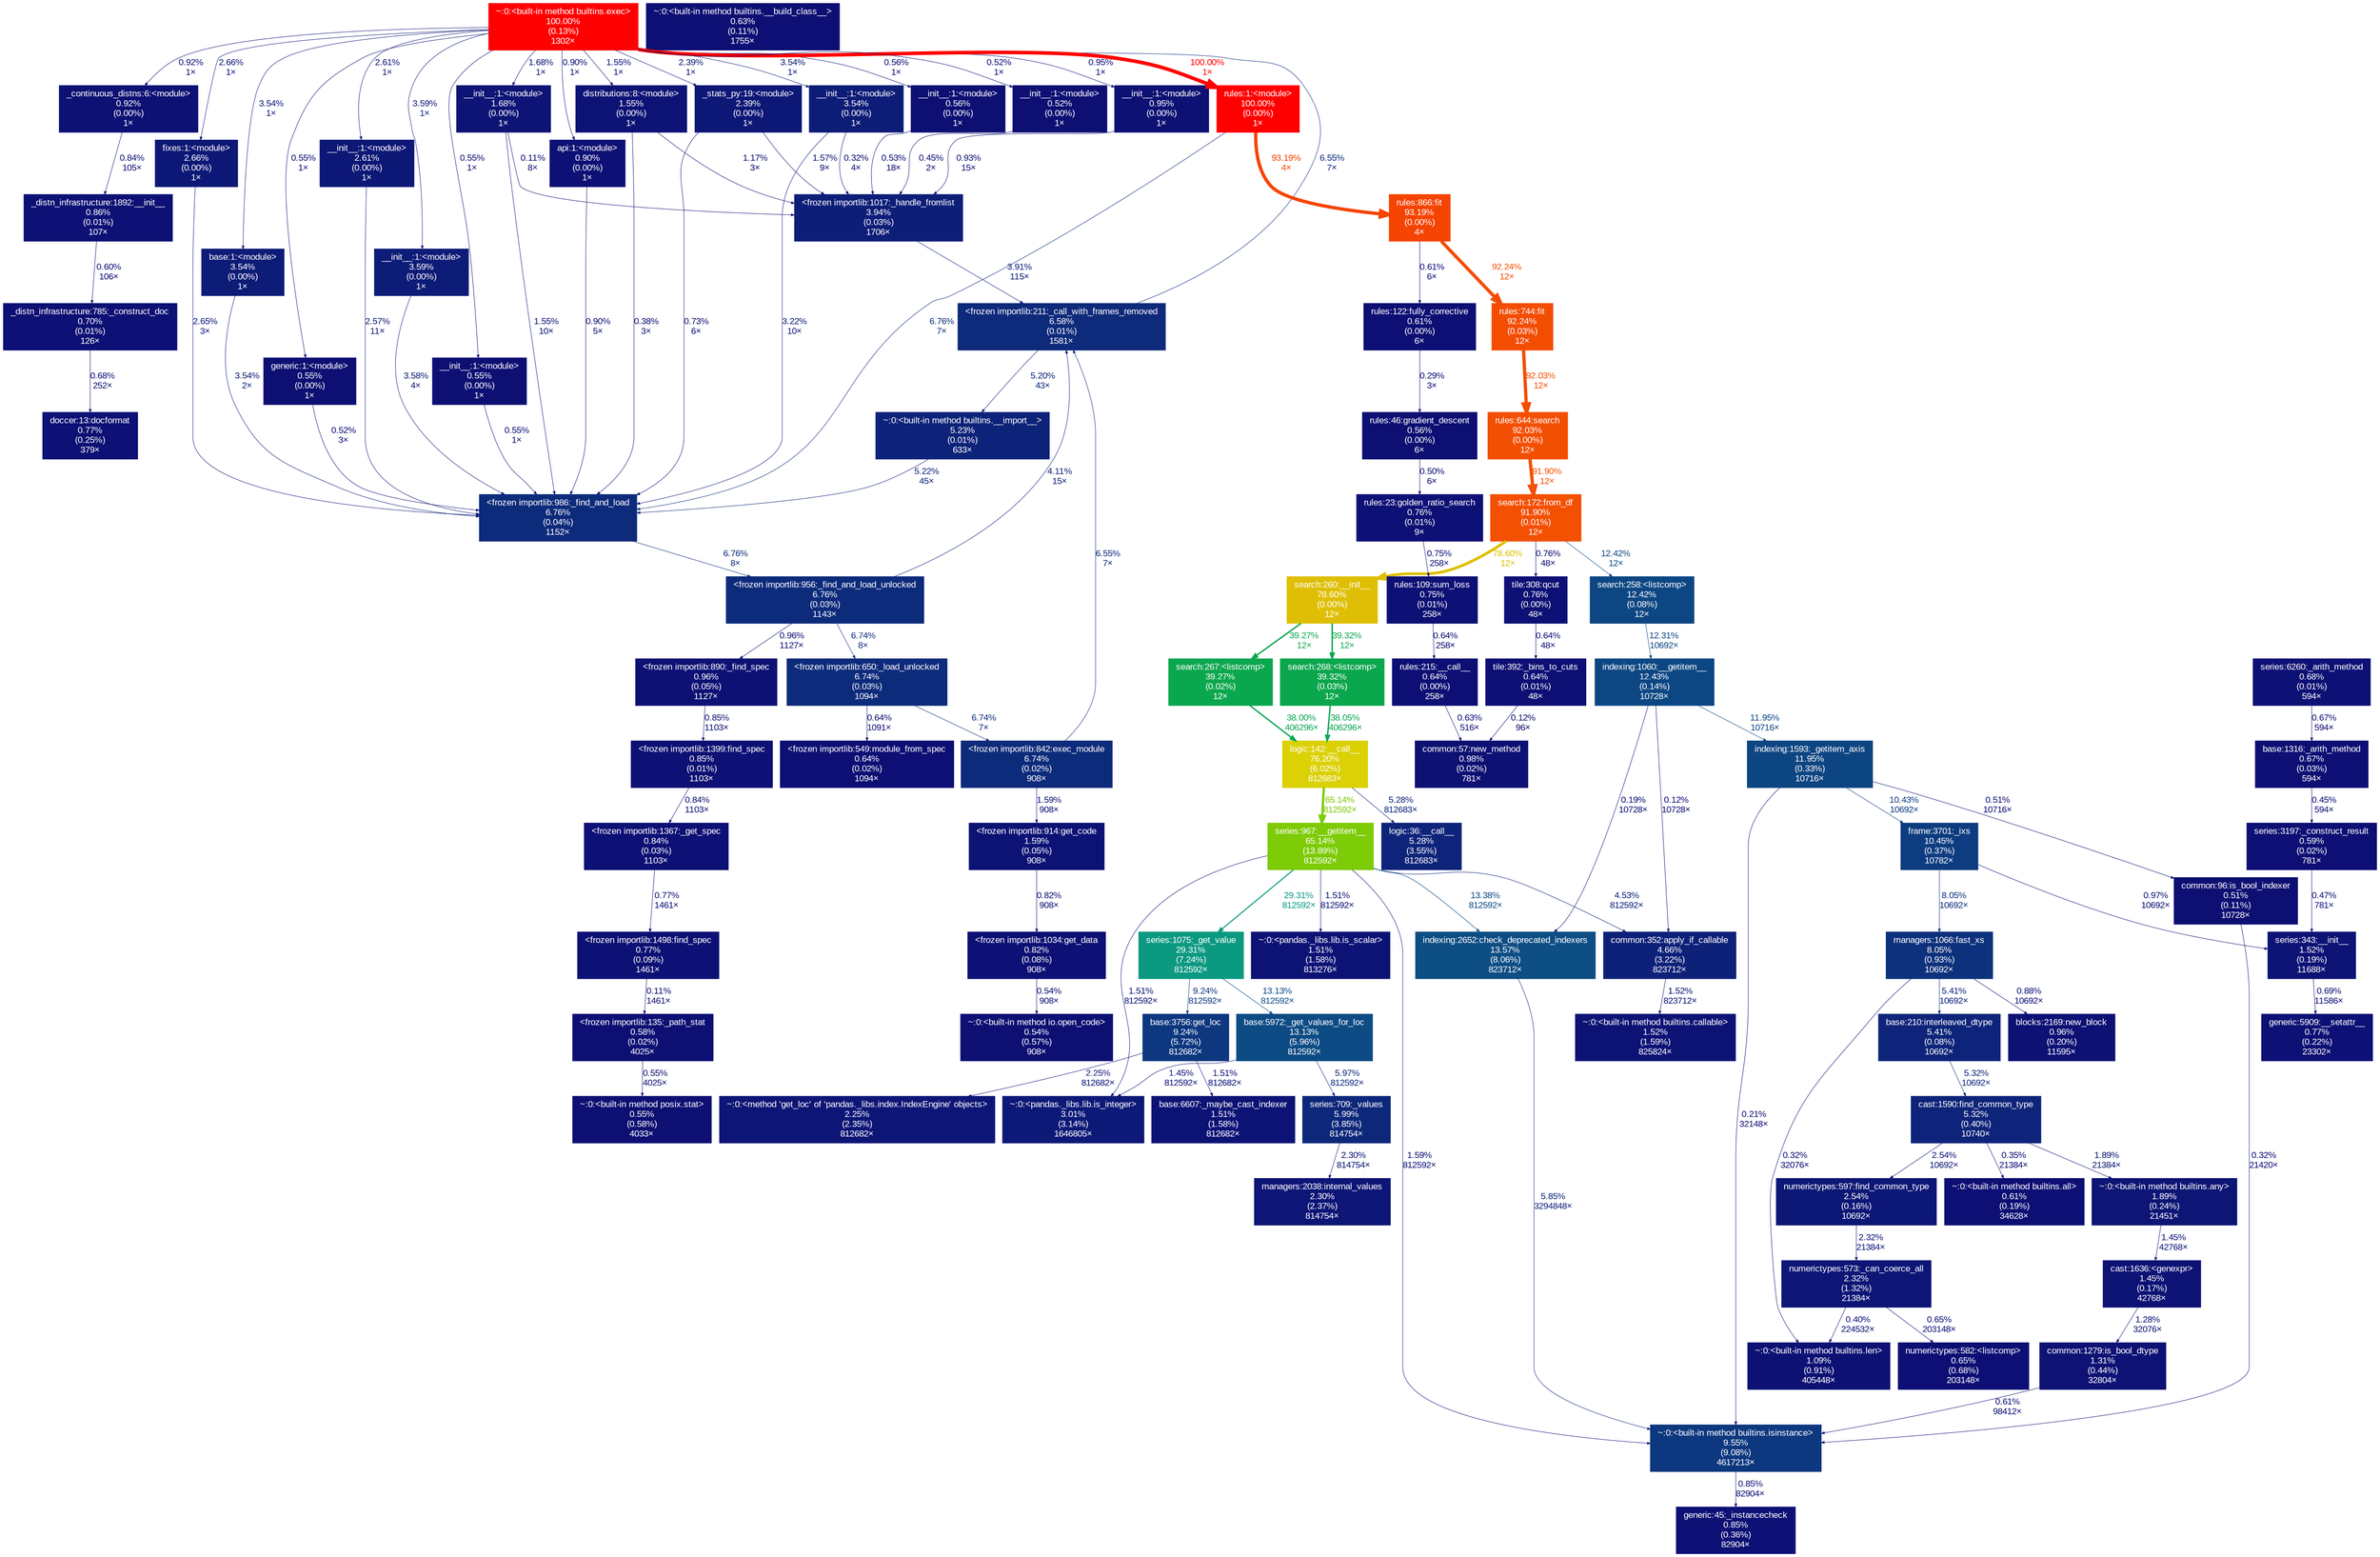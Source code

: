digraph {
	graph [fontname=Arial, nodesep=0.125, ranksep=0.25];
	node [fontcolor=white, fontname=Arial, height=0, shape=box, style=filled, width=0];
	edge [fontname=Arial];
	70 [color="#0d1074", fontcolor="#ffffff", fontsize="10.00", label="_distn_infrastructure:785:_construct_doc\n0.70%\n(0.01%)\n126×", tooltip="/mnt/c/Users/locke/Data/BE/realkd.py/realkd-env/lib/python3.8/site-packages/scipy/stats/_distn_infrastructure.py"];
	70 -> 134 [arrowsize="0.35", color="#0d1074", fontcolor="#0d1074", fontsize="10.00", label="0.68%\n252×", labeldistance="0.50", penwidth="0.50"];
	115 [color="#0d1174", fontcolor="#ffffff", fontsize="10.00", label="__init__:1:<module>\n0.95%\n(0.00%)\n1×", tooltip="/mnt/c/Users/locke/Data/BE/realkd.py/realkd-env/lib/python3.8/site-packages/numpy/__init__.py"];
	115 -> 358 [arrowsize="0.35", color="#0d1174", fontcolor="#0d1174", fontsize="10.00", label="0.93%\n15×", labeldistance="0.50", penwidth="0.50"];
	134 [color="#0d1074", fontcolor="#ffffff", fontsize="10.00", label="doccer:13:docformat\n0.77%\n(0.25%)\n379×", tooltip="/mnt/c/Users/locke/Data/BE/realkd.py/realkd-env/lib/python3.8/site-packages/scipy/_lib/doccer.py"];
	221 [color="#0d1074", fontcolor="#ffffff", fontsize="10.00", label="<frozen importlib:1498:find_spec\n0.77%\n(0.09%)\n1461×", tooltip="<frozen importlib._bootstrap_external>"];
	221 -> 1493 [arrowsize="0.35", color="#0d0d73", fontcolor="#0d0d73", fontsize="10.00", label="0.11%\n1461×", labeldistance="0.50", penwidth="0.50"];
	223 [color="#0d2b7b", fontcolor="#ffffff", fontsize="10.00", label="<frozen importlib:956:_find_and_load_unlocked\n6.76%\n(0.03%)\n1143×", tooltip="<frozen importlib._bootstrap>"];
	223 -> 540 [arrowsize="0.35", color="#0d2b7b", fontcolor="#0d2b7b", fontsize="10.00", label="6.74%\n8×", labeldistance="0.50", penwidth="0.50"];
	223 -> 992 [arrowsize="0.35", color="#0d1e78", fontcolor="#0d1e78", fontsize="10.00", label="4.11%\n15×", labeldistance="0.50", penwidth="0.50"];
	223 -> 4336 [arrowsize="0.35", color="#0d1174", fontcolor="#0d1174", fontsize="10.00", label="0.96%\n1127×", labeldistance="0.50", penwidth="0.50"];
	358 [color="#0d1e78", fontcolor="#ffffff", fontsize="10.00", label="<frozen importlib:1017:_handle_fromlist\n3.94%\n(0.03%)\n1706×", tooltip="<frozen importlib._bootstrap>"];
	358 -> 992 [arrowsize="0.35", color="#0d1d78", fontcolor="#0d1d78", fontsize="10.00", label="3.91%\n115×", labeldistance="0.50", penwidth="0.50"];
	434 [color="#f54402", fontcolor="#ffffff", fontsize="10.00", label="rules:866:fit\n93.19%\n(0.00%)\n4×", tooltip="/mnt/c/Users/locke/Data/BE/realkd.py/realkd/rules.py"];
	434 -> 1432 [arrowsize="0.35", color="#0d0f74", fontcolor="#0d0f74", fontsize="10.00", label="0.61%\n6×", labeldistance="0.50", penwidth="0.50"];
	434 -> 4848 [arrowsize="0.96", color="#f34d02", fontcolor="#f34d02", fontsize="10.00", label="92.24%\n12×", labeldistance="3.69", penwidth="3.69"];
	435 [color="#0d0f73", fontcolor="#ffffff", fontsize="10.00", label="__init__:1:<module>\n0.56%\n(0.00%)\n1×", tooltip="/mnt/c/Users/locke/Data/BE/realkd.py/realkd-env/lib/python3.8/site-packages/numpy/core/__init__.py"];
	435 -> 358 [arrowsize="0.35", color="#0d0f73", fontcolor="#0d0f73", fontsize="10.00", label="0.53%\n18×", labeldistance="0.50", penwidth="0.50"];
	493 [color="#0d1074", fontcolor="#ffffff", fontsize="10.00", label="_distn_infrastructure:1892:__init__\n0.86%\n(0.01%)\n107×", tooltip="/mnt/c/Users/locke/Data/BE/realkd.py/realkd-env/lib/python3.8/site-packages/scipy/stats/_distn_infrastructure.py"];
	493 -> 70 [arrowsize="0.35", color="#0d0f74", fontcolor="#0d0f74", fontsize="10.00", label="0.60%\n106×", labeldistance="0.50", penwidth="0.50"];
	522 [color="#0d1475", fontcolor="#ffffff", fontsize="10.00", label="__init__:1:<module>\n1.68%\n(0.00%)\n1×", tooltip="/mnt/c/Users/locke/Data/BE/realkd.py/realkd-env/lib/python3.8/site-packages/pandas/__init__.py"];
	522 -> 358 [arrowsize="0.35", color="#0d0d73", fontcolor="#0d0d73", fontsize="10.00", label="0.11%\n8×", labeldistance="0.50", penwidth="0.50"];
	522 -> 531 [arrowsize="0.35", color="#0d1375", fontcolor="#0d1375", fontsize="10.00", label="1.55%\n10×", labeldistance="0.50", penwidth="0.50"];
	531 [color="#0d2b7b", fontcolor="#ffffff", fontsize="10.00", label="<frozen importlib:986:_find_and_load\n6.76%\n(0.04%)\n1152×", tooltip="<frozen importlib._bootstrap>"];
	531 -> 223 [arrowsize="0.35", color="#0d2b7b", fontcolor="#0d2b7b", fontsize="10.00", label="6.76%\n8×", labeldistance="0.50", penwidth="0.50"];
	540 [color="#0d2b7b", fontcolor="#ffffff", fontsize="10.00", label="<frozen importlib:650:_load_unlocked\n6.74%\n(0.03%)\n1094×", tooltip="<frozen importlib._bootstrap>"];
	540 -> 1139 [arrowsize="0.35", color="#0d0f74", fontcolor="#0d0f74", fontsize="10.00", label="0.64%\n1091×", labeldistance="0.50", penwidth="0.50"];
	540 -> 4966 [arrowsize="0.35", color="#0d2b7b", fontcolor="#0d2b7b", fontsize="10.00", label="6.74%\n7×", labeldistance="0.50", penwidth="0.50"];
	548 [color="#0d247a", fontcolor="#ffffff", fontsize="10.00", label="cast:1590:find_common_type\n5.32%\n(0.40%)\n10740×", tooltip="/mnt/c/Users/locke/Data/BE/realkd.py/realkd-env/lib/python3.8/site-packages/pandas/core/dtypes/cast.py"];
	548 -> 996 [arrowsize="0.35", color="#0d0e73", fontcolor="#0d0e73", fontsize="10.00", label="0.35%\n21384×", labeldistance="0.50", penwidth="0.50"];
	548 -> 1004 [arrowsize="0.35", color="#0d1575", fontcolor="#0d1575", fontsize="10.00", label="1.89%\n21384×", labeldistance="0.50", penwidth="0.50"];
	548 -> 2992 [arrowsize="0.35", color="#0d1776", fontcolor="#0d1776", fontsize="10.00", label="2.54%\n10692×", labeldistance="0.50", penwidth="0.50"];
	552 [color="#0d1174", fontcolor="#ffffff", fontsize="10.00", label="_continuous_distns:6:<module>\n0.92%\n(0.00%)\n1×", tooltip="/mnt/c/Users/locke/Data/BE/realkd.py/realkd-env/lib/python3.8/site-packages/scipy/stats/_continuous_distns.py"];
	552 -> 493 [arrowsize="0.35", color="#0d1074", fontcolor="#0d1074", fontsize="10.00", label="0.84%\n105×", labeldistance="0.50", penwidth="0.50"];
	614 [color="#0d0f74", fontcolor="#ffffff", fontsize="10.00", label="~:0:<built-in method builtins.__build_class__>\n0.63%\n(0.11%)\n1755×", tooltip="~"];
	721 [color="#0d1776", fontcolor="#ffffff", fontsize="10.00", label="_stats_py:19:<module>\n2.39%\n(0.00%)\n1×", tooltip="/mnt/c/Users/locke/Data/BE/realkd.py/realkd-env/lib/python3.8/site-packages/scipy/stats/_stats_py.py"];
	721 -> 358 [arrowsize="0.35", color="#0d1375", fontcolor="#0d1375", fontsize="10.00", label="1.57%\n9×", labeldistance="0.50", penwidth="0.50"];
	721 -> 531 [arrowsize="0.35", color="#0d1074", fontcolor="#0d1074", fontsize="10.00", label="0.73%\n6×", labeldistance="0.50", penwidth="0.50"];
	728 [color="#0d1876", fontcolor="#ffffff", fontsize="10.00", label="fixes:1:<module>\n2.66%\n(0.00%)\n1×", tooltip="/mnt/c/Users/locke/Data/BE/realkd.py/realkd-env/lib/python3.8/site-packages/sklearn/utils/fixes.py"];
	728 -> 531 [arrowsize="0.35", color="#0d1876", fontcolor="#0d1876", fontsize="10.00", label="2.65%\n3×", labeldistance="0.50", penwidth="0.50"];
	797 [color="#0d1c77", fontcolor="#ffffff", fontsize="10.00", label="base:1:<module>\n3.54%\n(0.00%)\n1×", tooltip="/mnt/c/Users/locke/Data/BE/realkd.py/realkd-env/lib/python3.8/site-packages/sklearn/base.py"];
	797 -> 531 [arrowsize="0.35", color="#0d1c77", fontcolor="#0d1c77", fontsize="10.00", label="3.54%\n2×", labeldistance="0.50", penwidth="0.50"];
	882 [color="#0d0f73", fontcolor="#ffffff", fontsize="10.00", label="generic:1:<module>\n0.55%\n(0.00%)\n1×", tooltip="/mnt/c/Users/locke/Data/BE/realkd.py/realkd-env/lib/python3.8/site-packages/pandas/core/groupby/generic.py"];
	882 -> 531 [arrowsize="0.35", color="#0d0f73", fontcolor="#0d0f73", fontsize="10.00", label="0.52%\n3×", labeldistance="0.50", penwidth="0.50"];
	986 [color="#ff0000", fontcolor="#ffffff", fontsize="10.00", label="rules:1:<module>\n100.00%\n(0.00%)\n1×", tooltip="/mnt/c/Users/locke/Data/BE/realkd.py/realkd/rules.py"];
	986 -> 434 [arrowsize="0.97", color="#f54402", fontcolor="#f54402", fontsize="10.00", label="93.19%\n4×", labeldistance="3.73", penwidth="3.73"];
	986 -> 531 [arrowsize="0.35", color="#0d2b7b", fontcolor="#0d2b7b", fontsize="10.00", label="6.76%\n7×", labeldistance="0.50", penwidth="0.50"];
	989 [color="#0d2379", fontcolor="#ffffff", fontsize="10.00", label="~:0:<built-in method builtins.__import__>\n5.23%\n(0.01%)\n633×", tooltip="~"];
	989 -> 531 [arrowsize="0.35", color="#0d2379", fontcolor="#0d2379", fontsize="10.00", label="5.22%\n45×", labeldistance="0.50", penwidth="0.50"];
	992 [color="#0d2a7b", fontcolor="#ffffff", fontsize="10.00", label="<frozen importlib:211:_call_with_frames_removed\n6.58%\n(0.01%)\n1581×", tooltip="<frozen importlib._bootstrap>"];
	992 -> 989 [arrowsize="0.35", color="#0d2379", fontcolor="#0d2379", fontsize="10.00", label="5.20%\n43×", labeldistance="0.50", penwidth="0.50"];
	992 -> 1043 [arrowsize="0.35", color="#0d2a7b", fontcolor="#0d2a7b", fontsize="10.00", label="6.55%\n7×", labeldistance="0.50", penwidth="0.50"];
	996 [color="#0d0f74", fontcolor="#ffffff", fontsize="10.00", label="~:0:<built-in method builtins.all>\n0.61%\n(0.19%)\n34628×", tooltip="~"];
	1004 [color="#0d1575", fontcolor="#ffffff", fontsize="10.00", label="~:0:<built-in method builtins.any>\n1.89%\n(0.24%)\n21451×", tooltip="~"];
	1004 -> 4112 [arrowsize="0.35", color="#0d1375", fontcolor="#0d1375", fontsize="10.00", label="1.45%\n42768×", labeldistance="0.50", penwidth="0.50"];
	1005 [color="#0d1375", fontcolor="#ffffff", fontsize="10.00", label="~:0:<built-in method builtins.callable>\n1.52%\n(1.59%)\n825824×", tooltip="~"];
	1010 [color="#0d2179", fontcolor="#ffffff", fontsize="10.00", label="common:352:apply_if_callable\n4.66%\n(3.22%)\n823712×", tooltip="/mnt/c/Users/locke/Data/BE/realkd.py/realkd-env/lib/python3.8/site-packages/pandas/core/common.py"];
	1010 -> 1005 [arrowsize="0.35", color="#0d1375", fontcolor="#0d1375", fontsize="10.00", label="1.52%\n823712×", labeldistance="0.50", penwidth="0.50"];
	1035 [color="#0d1876", fontcolor="#ffffff", fontsize="10.00", label="__init__:1:<module>\n2.61%\n(0.00%)\n1×", tooltip="/mnt/c/Users/locke/Data/BE/realkd.py/realkd-env/lib/python3.8/site-packages/scipy/stats/__init__.py"];
	1035 -> 531 [arrowsize="0.35", color="#0d1876", fontcolor="#0d1876", fontsize="10.00", label="2.57%\n11×", labeldistance="0.50", penwidth="0.50"];
	1040 [color="#0d0f73", fontcolor="#ffffff", fontsize="10.00", label="__init__:1:<module>\n0.52%\n(0.00%)\n1×", tooltip="/mnt/c/Users/locke/Data/BE/realkd.py/realkd-env/lib/python3.8/site-packages/scipy/sparse/__init__.py"];
	1040 -> 358 [arrowsize="0.35", color="#0d0f73", fontcolor="#0d0f73", fontsize="10.00", label="0.45%\n2×", labeldistance="0.50", penwidth="0.50"];
	1043 [color="#ff0000", fontcolor="#ffffff", fontsize="10.00", label="~:0:<built-in method builtins.exec>\n100.00%\n(0.13%)\n1302×", tooltip="~"];
	1043 -> 115 [arrowsize="0.35", color="#0d1174", fontcolor="#0d1174", fontsize="10.00", label="0.95%\n1×", labeldistance="0.50", penwidth="0.50"];
	1043 -> 435 [arrowsize="0.35", color="#0d0f73", fontcolor="#0d0f73", fontsize="10.00", label="0.56%\n1×", labeldistance="0.50", penwidth="0.50"];
	1043 -> 522 [arrowsize="0.35", color="#0d1475", fontcolor="#0d1475", fontsize="10.00", label="1.68%\n1×", labeldistance="0.50", penwidth="0.50"];
	1043 -> 552 [arrowsize="0.35", color="#0d1174", fontcolor="#0d1174", fontsize="10.00", label="0.92%\n1×", labeldistance="0.50", penwidth="0.50"];
	1043 -> 721 [arrowsize="0.35", color="#0d1776", fontcolor="#0d1776", fontsize="10.00", label="2.39%\n1×", labeldistance="0.50", penwidth="0.50"];
	1043 -> 728 [arrowsize="0.35", color="#0d1876", fontcolor="#0d1876", fontsize="10.00", label="2.66%\n1×", labeldistance="0.50", penwidth="0.50"];
	1043 -> 797 [arrowsize="0.35", color="#0d1c77", fontcolor="#0d1c77", fontsize="10.00", label="3.54%\n1×", labeldistance="0.50", penwidth="0.50"];
	1043 -> 882 [arrowsize="0.35", color="#0d0f73", fontcolor="#0d0f73", fontsize="10.00", label="0.55%\n1×", labeldistance="0.50", penwidth="0.50"];
	1043 -> 986 [arrowsize="1.00", color="#ff0000", fontcolor="#ff0000", fontsize="10.00", label="100.00%\n1×", labeldistance="4.00", penwidth="4.00"];
	1043 -> 1035 [arrowsize="0.35", color="#0d1876", fontcolor="#0d1876", fontsize="10.00", label="2.61%\n1×", labeldistance="0.50", penwidth="0.50"];
	1043 -> 1040 [arrowsize="0.35", color="#0d0f73", fontcolor="#0d0f73", fontsize="10.00", label="0.52%\n1×", labeldistance="0.50", penwidth="0.50"];
	1043 -> 1541 [arrowsize="0.35", color="#0d1c77", fontcolor="#0d1c77", fontsize="10.00", label="3.54%\n1×", labeldistance="0.50", penwidth="0.50"];
	1043 -> 2270 [arrowsize="0.35", color="#0d1375", fontcolor="#0d1375", fontsize="10.00", label="1.55%\n1×", labeldistance="0.50", penwidth="0.50"];
	1043 -> 3242 [arrowsize="0.35", color="#0d1c77", fontcolor="#0d1c77", fontsize="10.00", label="3.59%\n1×", labeldistance="0.50", penwidth="0.50"];
	1043 -> 3896 [arrowsize="0.35", color="#0d0f73", fontcolor="#0d0f73", fontsize="10.00", label="0.55%\n1×", labeldistance="0.50", penwidth="0.50"];
	1043 -> 4137 [arrowsize="0.35", color="#0d1074", fontcolor="#0d1074", fontsize="10.00", label="0.90%\n1×", labeldistance="0.50", penwidth="0.50"];
	1137 [color="#0d1074", fontcolor="#ffffff", fontsize="10.00", label="<frozen importlib:1367:_get_spec\n0.84%\n(0.03%)\n1103×", tooltip="<frozen importlib._bootstrap_external>"];
	1137 -> 221 [arrowsize="0.35", color="#0d1074", fontcolor="#0d1074", fontsize="10.00", label="0.77%\n1461×", labeldistance="0.50", penwidth="0.50"];
	1139 [color="#0d0f74", fontcolor="#ffffff", fontsize="10.00", label="<frozen importlib:549:module_from_spec\n0.64%\n(0.02%)\n1094×", tooltip="<frozen importlib._bootstrap>"];
	1151 [color="#0d387f", fontcolor="#ffffff", fontsize="10.00", label="~:0:<built-in method builtins.isinstance>\n9.55%\n(9.08%)\n4617213×", tooltip="~"];
	1151 -> 1289 [arrowsize="0.35", color="#0d1074", fontcolor="#0d1074", fontsize="10.00", label="0.85%\n82904×", labeldistance="0.50", penwidth="0.50"];
	1156 [color="#f35002", fontcolor="#ffffff", fontsize="10.00", label="search:172:from_df\n91.90%\n(0.01%)\n12×", tooltip="/mnt/c/Users/locke/Data/BE/realkd.py/realkd/search.py"];
	1156 -> 1377 [arrowsize="0.89", color="#dfbf05", fontcolor="#dfbf05", fontsize="10.00", label="78.60%\n12×", labeldistance="3.14", penwidth="3.14"];
	1156 -> 1770 [arrowsize="0.35", color="#0d4783", fontcolor="#0d4783", fontsize="10.00", label="12.42%\n12×", labeldistance="0.50", penwidth="0.50"];
	1156 -> 2861 [arrowsize="0.35", color="#0d1074", fontcolor="#0d1074", fontsize="10.00", label="0.76%\n48×", labeldistance="0.50", penwidth="0.50"];
	1179 [color="#0d0f74", fontcolor="#ffffff", fontsize="10.00", label="tile:392:_bins_to_cuts\n0.64%\n(0.01%)\n48×", tooltip="/mnt/c/Users/locke/Data/BE/realkd.py/realkd-env/lib/python3.8/site-packages/pandas/core/reshape/tile.py"];
	1179 -> 1243 [arrowsize="0.35", color="#0d0d73", fontcolor="#0d0d73", fontsize="10.00", label="0.12%\n96×", labeldistance="0.50", penwidth="0.50"];
	1182 [color="#0d1375", fontcolor="#ffffff", fontsize="10.00", label="series:343:__init__\n1.52%\n(0.19%)\n11688×", tooltip="/mnt/c/Users/locke/Data/BE/realkd.py/realkd-env/lib/python3.8/site-packages/pandas/core/series.py"];
	1182 -> 3545 [arrowsize="0.35", color="#0d1074", fontcolor="#0d1074", fontsize="10.00", label="0.69%\n11586×", labeldistance="0.50", penwidth="0.50"];
	1183 [color="#7ecb07", fontcolor="#ffffff", fontsize="10.00", label="series:967:__getitem__\n65.14%\n(13.89%)\n812592×", tooltip="/mnt/c/Users/locke/Data/BE/realkd.py/realkd-env/lib/python3.8/site-packages/pandas/core/series.py"];
	1183 -> 1010 [arrowsize="0.35", color="#0d2079", fontcolor="#0d2079", fontsize="10.00", label="4.53%\n812592×", labeldistance="0.50", penwidth="0.50"];
	1183 -> 1151 [arrowsize="0.35", color="#0d1375", fontcolor="#0d1375", fontsize="10.00", label="1.59%\n812592×", labeldistance="0.50", penwidth="0.50"];
	1183 -> 1209 [arrowsize="0.37", color="#0d4c84", fontcolor="#0d4c84", fontsize="10.00", label="13.38%\n812592×", labeldistance="0.54", penwidth="0.54"];
	1183 -> 3558 [arrowsize="0.54", color="#0c9981", fontcolor="#0c9981", fontsize="10.00", label="29.31%\n812592×", labeldistance="1.17", penwidth="1.17"];
	1183 -> 4206 [arrowsize="0.35", color="#0d1375", fontcolor="#0d1375", fontsize="10.00", label="1.51%\n812592×", labeldistance="0.50", penwidth="0.50"];
	1183 -> 4213 [arrowsize="0.35", color="#0d1375", fontcolor="#0d1375", fontsize="10.00", label="1.51%\n812592×", labeldistance="0.50", penwidth="0.50"];
	1184 [color="#0d0f74", fontcolor="#ffffff", fontsize="10.00", label="series:3197:_construct_result\n0.59%\n(0.02%)\n781×", tooltip="/mnt/c/Users/locke/Data/BE/realkd.py/realkd-env/lib/python3.8/site-packages/pandas/core/series.py"];
	1184 -> 1182 [arrowsize="0.35", color="#0d0f73", fontcolor="#0d0f73", fontsize="10.00", label="0.47%\n781×", labeldistance="0.50", penwidth="0.50"];
	1199 [color="#0d317d", fontcolor="#ffffff", fontsize="10.00", label="managers:1066:fast_xs\n8.05%\n(0.93%)\n10692×", tooltip="/mnt/c/Users/locke/Data/BE/realkd.py/realkd-env/lib/python3.8/site-packages/pandas/core/internals/managers.py"];
	1199 -> 1203 [arrowsize="0.35", color="#0d1074", fontcolor="#0d1074", fontsize="10.00", label="0.88%\n10692×", labeldistance="0.50", penwidth="0.50"];
	1199 -> 1373 [arrowsize="0.35", color="#0d0e73", fontcolor="#0d0e73", fontsize="10.00", label="0.32%\n32076×", labeldistance="0.50", penwidth="0.50"];
	1199 -> 1399 [arrowsize="0.35", color="#0d247a", fontcolor="#0d247a", fontsize="10.00", label="5.41%\n10692×", labeldistance="0.50", penwidth="0.50"];
	1203 [color="#0d1174", fontcolor="#ffffff", fontsize="10.00", label="blocks:2169:new_block\n0.96%\n(0.20%)\n11595×", tooltip="/mnt/c/Users/locke/Data/BE/realkd.py/realkd-env/lib/python3.8/site-packages/pandas/core/internals/blocks.py"];
	1207 [color="#0d4582", fontcolor="#ffffff", fontsize="10.00", label="indexing:1593:_getitem_axis\n11.95%\n(0.33%)\n10716×", tooltip="/mnt/c/Users/locke/Data/BE/realkd.py/realkd-env/lib/python3.8/site-packages/pandas/core/indexing.py"];
	1207 -> 1151 [arrowsize="0.35", color="#0d0e73", fontcolor="#0d0e73", fontsize="10.00", label="0.21%\n32148×", labeldistance="0.50", penwidth="0.50"];
	1207 -> 1211 [arrowsize="0.35", color="#0d3d80", fontcolor="#0d3d80", fontsize="10.00", label="10.43%\n10692×", labeldistance="0.50", penwidth="0.50"];
	1207 -> 1246 [arrowsize="0.35", color="#0d0f73", fontcolor="#0d0f73", fontsize="10.00", label="0.51%\n10716×", labeldistance="0.50", penwidth="0.50"];
	1209 [color="#0d4e84", fontcolor="#ffffff", fontsize="10.00", label="indexing:2652:check_deprecated_indexers\n13.57%\n(8.06%)\n823712×", tooltip="/mnt/c/Users/locke/Data/BE/realkd.py/realkd-env/lib/python3.8/site-packages/pandas/core/indexing.py"];
	1209 -> 1151 [arrowsize="0.35", color="#0d267a", fontcolor="#0d267a", fontsize="10.00", label="5.85%\n3294848×", labeldistance="0.50", penwidth="0.50"];
	1211 [color="#0d3d80", fontcolor="#ffffff", fontsize="10.00", label="frame:3701:_ixs\n10.45%\n(0.37%)\n10782×", tooltip="/mnt/c/Users/locke/Data/BE/realkd.py/realkd-env/lib/python3.8/site-packages/pandas/core/frame.py"];
	1211 -> 1182 [arrowsize="0.35", color="#0d1174", fontcolor="#0d1174", fontsize="10.00", label="0.97%\n10692×", labeldistance="0.50", penwidth="0.50"];
	1211 -> 1199 [arrowsize="0.35", color="#0d317d", fontcolor="#0d317d", fontsize="10.00", label="8.05%\n10692×", labeldistance="0.50", penwidth="0.50"];
	1243 [color="#0d1174", fontcolor="#ffffff", fontsize="10.00", label="common:57:new_method\n0.98%\n(0.02%)\n781×", tooltip="/mnt/c/Users/locke/Data/BE/realkd.py/realkd-env/lib/python3.8/site-packages/pandas/core/ops/common.py"];
	1246 [color="#0d0f73", fontcolor="#ffffff", fontsize="10.00", label="common:96:is_bool_indexer\n0.51%\n(0.11%)\n10728×", tooltip="/mnt/c/Users/locke/Data/BE/realkd.py/realkd-env/lib/python3.8/site-packages/pandas/core/common.py"];
	1246 -> 1151 [arrowsize="0.35", color="#0d0e73", fontcolor="#0d0e73", fontsize="10.00", label="0.32%\n21420×", labeldistance="0.50", penwidth="0.50"];
	1283 [color="#0d1274", fontcolor="#ffffff", fontsize="10.00", label="common:1279:is_bool_dtype\n1.31%\n(0.44%)\n32804×", tooltip="/mnt/c/Users/locke/Data/BE/realkd.py/realkd-env/lib/python3.8/site-packages/pandas/core/dtypes/common.py"];
	1283 -> 1151 [arrowsize="0.35", color="#0d0f74", fontcolor="#0d0f74", fontsize="10.00", label="0.61%\n98412×", labeldistance="0.50", penwidth="0.50"];
	1289 [color="#0d1074", fontcolor="#ffffff", fontsize="10.00", label="generic:45:_instancecheck\n0.85%\n(0.36%)\n82904×", tooltip="/mnt/c/Users/locke/Data/BE/realkd.py/realkd-env/lib/python3.8/site-packages/pandas/core/dtypes/generic.py"];
	1351 [color="#0d1074", fontcolor="#ffffff", fontsize="10.00", label="<frozen importlib:1034:get_data\n0.82%\n(0.08%)\n908×", tooltip="<frozen importlib._bootstrap_external>"];
	1351 -> 1610 [arrowsize="0.35", color="#0d0f73", fontcolor="#0d0f73", fontsize="10.00", label="0.54%\n908×", labeldistance="0.50", penwidth="0.50"];
	1373 [color="#0d1174", fontcolor="#ffffff", fontsize="10.00", label="~:0:<built-in method builtins.len>\n1.09%\n(0.91%)\n405448×", tooltip="~"];
	1377 [color="#dfbf05", fontcolor="#ffffff", fontsize="10.00", label="search:260:__init__\n78.60%\n(0.00%)\n12×", tooltip="/mnt/c/Users/locke/Data/BE/realkd.py/realkd/search.py"];
	1377 -> 1689 [arrowsize="0.63", color="#0ba74e", fontcolor="#0ba74e", fontsize="10.00", label="39.27%\n12×", labeldistance="1.57", penwidth="1.57"];
	1377 -> 1690 [arrowsize="0.63", color="#0ba74d", fontcolor="#0ba74d", fontsize="10.00", label="39.32%\n12×", labeldistance="1.57", penwidth="1.57"];
	1385 [color="#0d1676", fontcolor="#ffffff", fontsize="10.00", label="numerictypes:573:_can_coerce_all\n2.32%\n(1.32%)\n21384×", tooltip="/mnt/c/Users/locke/Data/BE/realkd.py/realkd-env/lib/python3.8/site-packages/numpy/core/numerictypes.py"];
	1385 -> 1373 [arrowsize="0.35", color="#0d0e73", fontcolor="#0d0e73", fontsize="10.00", label="0.40%\n224532×", labeldistance="0.50", penwidth="0.50"];
	1385 -> 2991 [arrowsize="0.35", color="#0d0f74", fontcolor="#0d0f74", fontsize="10.00", label="0.65%\n203148×", labeldistance="0.50", penwidth="0.50"];
	1399 [color="#0d247a", fontcolor="#ffffff", fontsize="10.00", label="base:210:interleaved_dtype\n5.41%\n(0.08%)\n10692×", tooltip="/mnt/c/Users/locke/Data/BE/realkd.py/realkd-env/lib/python3.8/site-packages/pandas/core/internals/base.py"];
	1399 -> 548 [arrowsize="0.35", color="#0d247a", fontcolor="#0d247a", fontsize="10.00", label="5.32%\n10692×", labeldistance="0.50", penwidth="0.50"];
	1432 [color="#0d0f74", fontcolor="#ffffff", fontsize="10.00", label="rules:122:fully_corrective\n0.61%\n(0.00%)\n6×", tooltip="/mnt/c/Users/locke/Data/BE/realkd.py/realkd/rules.py"];
	1432 -> 2888 [arrowsize="0.35", color="#0d0e73", fontcolor="#0d0e73", fontsize="10.00", label="0.29%\n3×", labeldistance="0.50", penwidth="0.50"];
	1476 [color="#0d1074", fontcolor="#ffffff", fontsize="10.00", label="rules:109:sum_loss\n0.75%\n(0.01%)\n258×", tooltip="/mnt/c/Users/locke/Data/BE/realkd.py/realkd/rules.py"];
	1476 -> 4076 [arrowsize="0.35", color="#0d0f74", fontcolor="#0d0f74", fontsize="10.00", label="0.64%\n258×", labeldistance="0.50", penwidth="0.50"];
	1490 [color="#0d0f73", fontcolor="#ffffff", fontsize="10.00", label="~:0:<built-in method posix.stat>\n0.55%\n(0.58%)\n4033×", tooltip="~"];
	1493 [color="#0d0f73", fontcolor="#ffffff", fontsize="10.00", label="<frozen importlib:135:_path_stat\n0.58%\n(0.02%)\n4025×", tooltip="<frozen importlib._bootstrap_external>"];
	1493 -> 1490 [arrowsize="0.35", color="#0d0f73", fontcolor="#0d0f73", fontsize="10.00", label="0.55%\n4025×", labeldistance="0.50", penwidth="0.50"];
	1536 [color="#0d1074", fontcolor="#ffffff", fontsize="10.00", label="rules:23:golden_ratio_search\n0.76%\n(0.01%)\n9×", tooltip="/mnt/c/Users/locke/Data/BE/realkd.py/realkd/rules.py"];
	1536 -> 1476 [arrowsize="0.35", color="#0d1074", fontcolor="#0d1074", fontsize="10.00", label="0.75%\n258×", labeldistance="0.50", penwidth="0.50"];
	1541 [color="#0d1c77", fontcolor="#ffffff", fontsize="10.00", label="__init__:1:<module>\n3.54%\n(0.00%)\n1×", tooltip="/mnt/c/Users/locke/Data/BE/realkd.py/realkd-env/lib/python3.8/site-packages/sklearn/utils/__init__.py"];
	1541 -> 358 [arrowsize="0.35", color="#0d0e73", fontcolor="#0d0e73", fontsize="10.00", label="0.32%\n4×", labeldistance="0.50", penwidth="0.50"];
	1541 -> 531 [arrowsize="0.35", color="#0d1a77", fontcolor="#0d1a77", fontsize="10.00", label="3.22%\n10×", labeldistance="0.50", penwidth="0.50"];
	1610 [color="#0d0f73", fontcolor="#ffffff", fontsize="10.00", label="~:0:<built-in method io.open_code>\n0.54%\n(0.57%)\n908×", tooltip="~"];
	1680 [color="#0d247a", fontcolor="#ffffff", fontsize="10.00", label="logic:36:__call__\n5.28%\n(3.55%)\n812683×", tooltip="/mnt/c/Users/locke/Data/BE/realkd.py/realkd/logic.py"];
	1681 [color="#dbd105", fontcolor="#ffffff", fontsize="10.00", label="logic:142:__call__\n76.20%\n(6.02%)\n812683×", tooltip="/mnt/c/Users/locke/Data/BE/realkd.py/realkd/logic.py"];
	1681 -> 1183 [arrowsize="0.81", color="#7ecb07", fontcolor="#7ecb07", fontsize="10.00", label="65.14%\n812592×", labeldistance="2.61", penwidth="2.61"];
	1681 -> 1680 [arrowsize="0.35", color="#0d247a", fontcolor="#0d247a", fontsize="10.00", label="5.28%\n812683×", labeldistance="0.50", penwidth="0.50"];
	1689 [color="#0ba74e", fontcolor="#ffffff", fontsize="10.00", label="search:267:<listcomp>\n39.27%\n(0.02%)\n12×", tooltip="/mnt/c/Users/locke/Data/BE/realkd.py/realkd/search.py"];
	1689 -> 1681 [arrowsize="0.62", color="#0ba555", fontcolor="#0ba555", fontsize="10.00", label="38.00%\n406296×", labeldistance="1.52", penwidth="1.52"];
	1690 [color="#0ba74d", fontcolor="#ffffff", fontsize="10.00", label="search:268:<listcomp>\n39.32%\n(0.03%)\n12×", tooltip="/mnt/c/Users/locke/Data/BE/realkd.py/realkd/search.py"];
	1690 -> 1681 [arrowsize="0.62", color="#0ba555", fontcolor="#0ba555", fontsize="10.00", label="38.05%\n406296×", labeldistance="1.52", penwidth="1.52"];
	1770 [color="#0d4783", fontcolor="#ffffff", fontsize="10.00", label="search:258:<listcomp>\n12.42%\n(0.08%)\n12×", tooltip="/mnt/c/Users/locke/Data/BE/realkd.py/realkd/search.py"];
	1770 -> 3830 [arrowsize="0.35", color="#0d4783", fontcolor="#0d4783", fontsize="10.00", label="12.31%\n10692×", labeldistance="0.50", penwidth="0.50"];
	1771 [color="#f34f02", fontcolor="#ffffff", fontsize="10.00", label="rules:644:search\n92.03%\n(0.00%)\n12×", tooltip="/mnt/c/Users/locke/Data/BE/realkd.py/realkd/rules.py"];
	1771 -> 1156 [arrowsize="0.96", color="#f35002", fontcolor="#f35002", fontsize="10.00", label="91.90%\n12×", labeldistance="3.68", penwidth="3.68"];
	2270 [color="#0d1375", fontcolor="#ffffff", fontsize="10.00", label="distributions:8:<module>\n1.55%\n(0.00%)\n1×", tooltip="/mnt/c/Users/locke/Data/BE/realkd.py/realkd-env/lib/python3.8/site-packages/scipy/stats/distributions.py"];
	2270 -> 358 [arrowsize="0.35", color="#0d1274", fontcolor="#0d1274", fontsize="10.00", label="1.17%\n3×", labeldistance="0.50", penwidth="0.50"];
	2270 -> 531 [arrowsize="0.35", color="#0d0e73", fontcolor="#0d0e73", fontsize="10.00", label="0.38%\n3×", labeldistance="0.50", penwidth="0.50"];
	2861 [color="#0d1074", fontcolor="#ffffff", fontsize="10.00", label="tile:308:qcut\n0.76%\n(0.00%)\n48×", tooltip="/mnt/c/Users/locke/Data/BE/realkd.py/realkd-env/lib/python3.8/site-packages/pandas/core/reshape/tile.py"];
	2861 -> 1179 [arrowsize="0.35", color="#0d0f74", fontcolor="#0d0f74", fontsize="10.00", label="0.64%\n48×", labeldistance="0.50", penwidth="0.50"];
	2888 [color="#0d0f73", fontcolor="#ffffff", fontsize="10.00", label="rules:46:gradient_descent\n0.56%\n(0.00%)\n6×", tooltip="/mnt/c/Users/locke/Data/BE/realkd.py/realkd/rules.py"];
	2888 -> 1536 [arrowsize="0.35", color="#0d0f73", fontcolor="#0d0f73", fontsize="10.00", label="0.50%\n6×", labeldistance="0.50", penwidth="0.50"];
	2971 [color="#0d0f74", fontcolor="#ffffff", fontsize="10.00", label="base:1316:_arith_method\n0.67%\n(0.03%)\n594×", tooltip="/mnt/c/Users/locke/Data/BE/realkd.py/realkd-env/lib/python3.8/site-packages/pandas/core/base.py"];
	2971 -> 1184 [arrowsize="0.35", color="#0d0f73", fontcolor="#0d0f73", fontsize="10.00", label="0.45%\n594×", labeldistance="0.50", penwidth="0.50"];
	2991 [color="#0d0f74", fontcolor="#ffffff", fontsize="10.00", label="numerictypes:582:<listcomp>\n0.65%\n(0.68%)\n203148×", tooltip="/mnt/c/Users/locke/Data/BE/realkd.py/realkd-env/lib/python3.8/site-packages/numpy/core/numerictypes.py"];
	2992 [color="#0d1776", fontcolor="#ffffff", fontsize="10.00", label="numerictypes:597:find_common_type\n2.54%\n(0.16%)\n10692×", tooltip="/mnt/c/Users/locke/Data/BE/realkd.py/realkd-env/lib/python3.8/site-packages/numpy/core/numerictypes.py"];
	2992 -> 1385 [arrowsize="0.35", color="#0d1676", fontcolor="#0d1676", fontsize="10.00", label="2.32%\n21384×", labeldistance="0.50", penwidth="0.50"];
	3242 [color="#0d1c77", fontcolor="#ffffff", fontsize="10.00", label="__init__:1:<module>\n3.59%\n(0.00%)\n1×", tooltip="/mnt/c/Users/locke/Data/BE/realkd.py/realkd-env/lib/python3.8/site-packages/sklearn/__init__.py"];
	3242 -> 531 [arrowsize="0.35", color="#0d1c77", fontcolor="#0d1c77", fontsize="10.00", label="3.58%\n4×", labeldistance="0.50", penwidth="0.50"];
	3545 [color="#0d1074", fontcolor="#ffffff", fontsize="10.00", label="generic:5909:__setattr__\n0.77%\n(0.22%)\n23302×", tooltip="/mnt/c/Users/locke/Data/BE/realkd.py/realkd-env/lib/python3.8/site-packages/pandas/core/generic.py"];
	3547 [color="#0d277a", fontcolor="#ffffff", fontsize="10.00", label="series:709:_values\n5.99%\n(3.85%)\n814754×", tooltip="/mnt/c/Users/locke/Data/BE/realkd.py/realkd-env/lib/python3.8/site-packages/pandas/core/series.py"];
	3547 -> 3721 [arrowsize="0.35", color="#0d1676", fontcolor="#0d1676", fontsize="10.00", label="2.30%\n814754×", labeldistance="0.50", penwidth="0.50"];
	3550 [color="#0d4b84", fontcolor="#ffffff", fontsize="10.00", label="base:5972:_get_values_for_loc\n13.13%\n(5.96%)\n812592×", tooltip="/mnt/c/Users/locke/Data/BE/realkd.py/realkd-env/lib/python3.8/site-packages/pandas/core/indexes/base.py"];
	3550 -> 3547 [arrowsize="0.35", color="#0d277a", fontcolor="#0d277a", fontsize="10.00", label="5.97%\n812592×", labeldistance="0.50", penwidth="0.50"];
	3550 -> 4206 [arrowsize="0.35", color="#0d1375", fontcolor="#0d1375", fontsize="10.00", label="1.45%\n812592×", labeldistance="0.50", penwidth="0.50"];
	3558 [color="#0c9981", fontcolor="#ffffff", fontsize="10.00", label="series:1075:_get_value\n29.31%\n(7.24%)\n812592×", tooltip="/mnt/c/Users/locke/Data/BE/realkd.py/realkd-env/lib/python3.8/site-packages/pandas/core/series.py"];
	3558 -> 3550 [arrowsize="0.36", color="#0d4b84", fontcolor="#0d4b84", fontsize="10.00", label="13.13%\n812592×", labeldistance="0.53", penwidth="0.53"];
	3558 -> 3922 [arrowsize="0.35", color="#0d377f", fontcolor="#0d377f", fontsize="10.00", label="9.24%\n812592×", labeldistance="0.50", penwidth="0.50"];
	3569 [color="#0d1074", fontcolor="#ffffff", fontsize="10.00", label="series:6260:_arith_method\n0.68%\n(0.01%)\n594×", tooltip="/mnt/c/Users/locke/Data/BE/realkd.py/realkd-env/lib/python3.8/site-packages/pandas/core/series.py"];
	3569 -> 2971 [arrowsize="0.35", color="#0d0f74", fontcolor="#0d0f74", fontsize="10.00", label="0.67%\n594×", labeldistance="0.50", penwidth="0.50"];
	3721 [color="#0d1676", fontcolor="#ffffff", fontsize="10.00", label="managers:2038:internal_values\n2.30%\n(2.37%)\n814754×", tooltip="/mnt/c/Users/locke/Data/BE/realkd.py/realkd-env/lib/python3.8/site-packages/pandas/core/internals/managers.py"];
	3830 [color="#0d4783", fontcolor="#ffffff", fontsize="10.00", label="indexing:1060:__getitem__\n12.43%\n(0.14%)\n10728×", tooltip="/mnt/c/Users/locke/Data/BE/realkd.py/realkd-env/lib/python3.8/site-packages/pandas/core/indexing.py"];
	3830 -> 1010 [arrowsize="0.35", color="#0d0d73", fontcolor="#0d0d73", fontsize="10.00", label="0.12%\n10728×", labeldistance="0.50", penwidth="0.50"];
	3830 -> 1207 [arrowsize="0.35", color="#0d4582", fontcolor="#0d4582", fontsize="10.00", label="11.95%\n10716×", labeldistance="0.50", penwidth="0.50"];
	3830 -> 1209 [arrowsize="0.35", color="#0d0e73", fontcolor="#0d0e73", fontsize="10.00", label="0.19%\n10728×", labeldistance="0.50", penwidth="0.50"];
	3896 [color="#0d0f73", fontcolor="#ffffff", fontsize="10.00", label="__init__:1:<module>\n0.55%\n(0.00%)\n1×", tooltip="/mnt/c/Users/locke/Data/BE/realkd.py/realkd-env/lib/python3.8/site-packages/pandas/core/groupby/__init__.py"];
	3896 -> 531 [arrowsize="0.35", color="#0d0f73", fontcolor="#0d0f73", fontsize="10.00", label="0.55%\n1×", labeldistance="0.50", penwidth="0.50"];
	3921 [color="#0d1676", fontcolor="#ffffff", fontsize="10.00", label="~:0:<method 'get_loc' of 'pandas._libs.index.IndexEngine' objects>\n2.25%\n(2.35%)\n812682×", tooltip="~"];
	3922 [color="#0d377f", fontcolor="#ffffff", fontsize="10.00", label="base:3756:get_loc\n9.24%\n(5.72%)\n812682×", tooltip="/mnt/c/Users/locke/Data/BE/realkd.py/realkd-env/lib/python3.8/site-packages/pandas/core/indexes/base.py"];
	3922 -> 3921 [arrowsize="0.35", color="#0d1676", fontcolor="#0d1676", fontsize="10.00", label="2.25%\n812682×", labeldistance="0.50", penwidth="0.50"];
	3922 -> 3962 [arrowsize="0.35", color="#0d1375", fontcolor="#0d1375", fontsize="10.00", label="1.51%\n812682×", labeldistance="0.50", penwidth="0.50"];
	3962 [color="#0d1375", fontcolor="#ffffff", fontsize="10.00", label="base:6607:_maybe_cast_indexer\n1.51%\n(1.58%)\n812682×", tooltip="/mnt/c/Users/locke/Data/BE/realkd.py/realkd-env/lib/python3.8/site-packages/pandas/core/indexes/base.py"];
	4076 [color="#0d0f74", fontcolor="#ffffff", fontsize="10.00", label="rules:215:__call__\n0.64%\n(0.00%)\n258×", tooltip="/mnt/c/Users/locke/Data/BE/realkd.py/realkd/rules.py"];
	4076 -> 1243 [arrowsize="0.35", color="#0d0f74", fontcolor="#0d0f74", fontsize="10.00", label="0.63%\n516×", labeldistance="0.50", penwidth="0.50"];
	4112 [color="#0d1375", fontcolor="#ffffff", fontsize="10.00", label="cast:1636:<genexpr>\n1.45%\n(0.17%)\n42768×", tooltip="/mnt/c/Users/locke/Data/BE/realkd.py/realkd-env/lib/python3.8/site-packages/pandas/core/dtypes/cast.py"];
	4112 -> 1283 [arrowsize="0.35", color="#0d1274", fontcolor="#0d1274", fontsize="10.00", label="1.28%\n32076×", labeldistance="0.50", penwidth="0.50"];
	4137 [color="#0d1074", fontcolor="#ffffff", fontsize="10.00", label="api:1:<module>\n0.90%\n(0.00%)\n1×", tooltip="/mnt/c/Users/locke/Data/BE/realkd.py/realkd-env/lib/python3.8/site-packages/pandas/core/api.py"];
	4137 -> 531 [arrowsize="0.35", color="#0d1074", fontcolor="#0d1074", fontsize="10.00", label="0.90%\n5×", labeldistance="0.50", penwidth="0.50"];
	4206 [color="#0d1977", fontcolor="#ffffff", fontsize="10.00", label="~:0:<pandas._libs.lib.is_integer>\n3.01%\n(3.14%)\n1646805×", tooltip="~"];
	4213 [color="#0d1375", fontcolor="#ffffff", fontsize="10.00", label="~:0:<pandas._libs.lib.is_scalar>\n1.51%\n(1.58%)\n813276×", tooltip="~"];
	4336 [color="#0d1174", fontcolor="#ffffff", fontsize="10.00", label="<frozen importlib:890:_find_spec\n0.96%\n(0.05%)\n1127×", tooltip="<frozen importlib._bootstrap>"];
	4336 -> 4956 [arrowsize="0.35", color="#0d1074", fontcolor="#0d1074", fontsize="10.00", label="0.85%\n1103×", labeldistance="0.50", penwidth="0.50"];
	4848 [color="#f34d02", fontcolor="#ffffff", fontsize="10.00", label="rules:744:fit\n92.24%\n(0.03%)\n12×", tooltip="/mnt/c/Users/locke/Data/BE/realkd.py/realkd/rules.py"];
	4848 -> 1771 [arrowsize="0.96", color="#f34f02", fontcolor="#f34f02", fontsize="10.00", label="92.03%\n12×", labeldistance="3.68", penwidth="3.68"];
	4949 [color="#0d1375", fontcolor="#ffffff", fontsize="10.00", label="<frozen importlib:914:get_code\n1.59%\n(0.05%)\n908×", tooltip="<frozen importlib._bootstrap_external>"];
	4949 -> 1351 [arrowsize="0.35", color="#0d1074", fontcolor="#0d1074", fontsize="10.00", label="0.82%\n908×", labeldistance="0.50", penwidth="0.50"];
	4956 [color="#0d1074", fontcolor="#ffffff", fontsize="10.00", label="<frozen importlib:1399:find_spec\n0.85%\n(0.01%)\n1103×", tooltip="<frozen importlib._bootstrap_external>"];
	4956 -> 1137 [arrowsize="0.35", color="#0d1074", fontcolor="#0d1074", fontsize="10.00", label="0.84%\n1103×", labeldistance="0.50", penwidth="0.50"];
	4966 [color="#0d2b7b", fontcolor="#ffffff", fontsize="10.00", label="<frozen importlib:842:exec_module\n6.74%\n(0.02%)\n908×", tooltip="<frozen importlib._bootstrap_external>"];
	4966 -> 992 [arrowsize="0.35", color="#0d2a7b", fontcolor="#0d2a7b", fontsize="10.00", label="6.55%\n7×", labeldistance="0.50", penwidth="0.50"];
	4966 -> 4949 [arrowsize="0.35", color="#0d1375", fontcolor="#0d1375", fontsize="10.00", label="1.59%\n908×", labeldistance="0.50", penwidth="0.50"];
}

